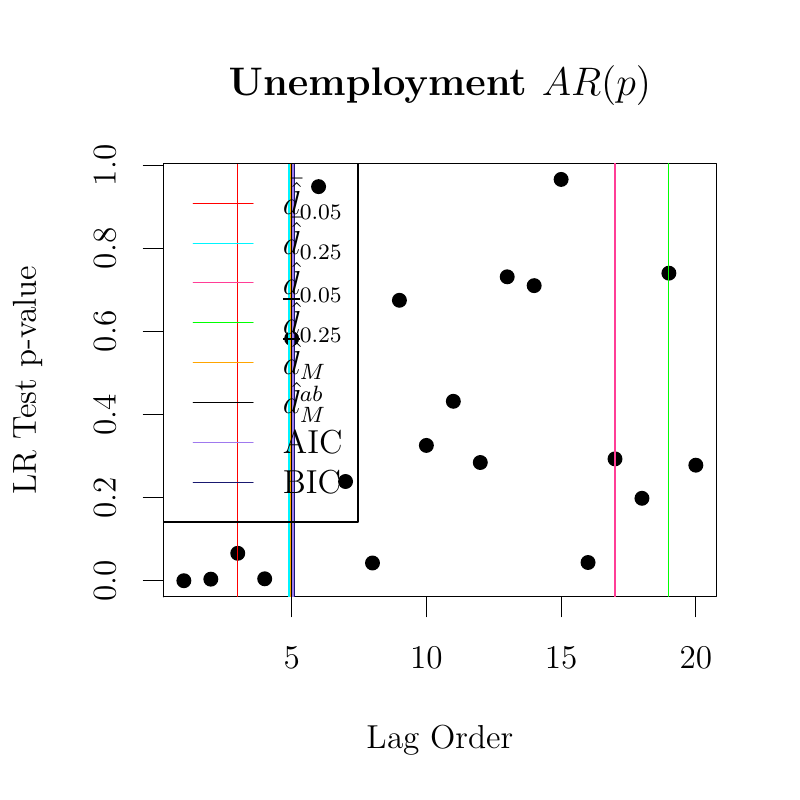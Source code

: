 % Created by tikzDevice version 0.10.1 on 2017-01-27 14:22:48
% !TEX encoding = UTF-8 Unicode
\documentclass[12pt]{article}
\nonstopmode

\usepackage{tikz}

\usepackage[active,tightpage,psfixbb]{preview}

\PreviewEnvironment{pgfpicture}

\setlength\PreviewBorder{0pt}

\newcommand{\SweaveOpts}[1]{}  % do not interfere with LaTeX
\newcommand{\SweaveInput}[1]{} % because they are not real TeX commands
\newcommand{\Sexpr}[1]{}       % will only be parsed by R



%\usepackage{endfloat}
% \usepackage{type1ec}
% \usepackage{subcaption}
% \usepackage{fullpage}
% \usepackage{enumerate}
% \usepackage{graphicx}
% \usepackage{graphics}
% \usepackage{multirow}
\usepackage{comment}
\usepackage{amsmath,amssymb,amsfonts,amsthm}
\usepackage{setspace}
%\usepackage{verbatim}
\usepackage{natbib}
\usepackage{bm}
\usepackage{pdflscape}
\usepackage{tikz}
%\usepackage{xr}
\usepackage{hyperref}

\newcommand{\dalphaU}{\bar{\hat{d}}_\alpha}
\newcommand{\dalphaB}{\underline{\hat{d}}_\alpha}
\newcommand{\dstar}{d^*}
\newcommand{\ps}{\bm{p}_D}
\newcommand{\dhat}{\hat{d}}
\newcommand{\dhatU}{\bar{\hat{d}}}
\newcommand{\dhatB}{\underline{\hat{d}}}
\newcommand{\dhatm}{\hat{d}_M}
\newcommand{\dhatmab}{\hat{d}^{ab}_M}
\newcommand{\hedged}{H_{0d}^{edge}}
\newcommand{\htotd}{H_{0d}^{tot}}
\newcommand{\EE}{\mathbb{E}}

\newcommand\independent{\protect\mathpalette{\protect\independenT}{\perp}}
\def\independenT#1#2{\mathrel{\rlap{$#1#2$}\mkern2mu{#1#2}}}


\doublespacing

\def\independenT#1#2{\mathrel{\rlap{$#1#2$}\mkern2mu{#1#2}}}
\newtheorem{conjecture}{Conjecture}
\newtheorem{ce}{Counter-Example}
%\newtheorem{ass}{Assumption}
\newtheorem{alg}{Algorithm}
%\newtheorem*{ass*}{Assumption}
\newtheorem{prop}{Proposition}
\newtheorem{lemma}{Lemma}
\newtheorem{remark}{Remark}

\newenvironment{ass}[2][Assumption:]{\begin{trivlist}
\item[\hskip \labelsep {\bfseries #1}\hskip \labelsep {\bfseries #2}.]}{\end{trivlist}}









\title{Sequential Specification Tests to Choose a Model: A
  Change-Point Approach}

\author{Adam Sales}


\begin{document}

\begin{tikzpicture}[x=1pt,y=1pt]
\definecolor{fillColor}{RGB}{255,255,255}
\path[use as bounding box,fill=fillColor,fill opacity=0.00] (0,0) rectangle (289.08,289.08);
\begin{scope}
\path[clip] ( 59.04, 73.44) rectangle (258.84,230.04);
\definecolor{fillColor}{RGB}{0,0,0}

\path[fill=fillColor] ( 66.44, 79.24) circle (  2.70);

\path[fill=fillColor] ( 76.18, 79.80) circle (  2.70);

\path[fill=fillColor] ( 85.91, 89.15) circle (  2.70);

\path[fill=fillColor] ( 95.65, 79.93) circle (  2.70);

\path[fill=fillColor] (105.39,166.73) circle (  2.70);

\path[fill=fillColor] (115.12,221.64) circle (  2.70);

\path[fill=fillColor] (124.86,115.09) circle (  2.70);

\path[fill=fillColor] (134.60, 85.64) circle (  2.70);

\path[fill=fillColor] (144.33,180.57) circle (  2.70);

\path[fill=fillColor] (154.07,128.13) circle (  2.70);

\path[fill=fillColor] (163.81,144.07) circle (  2.70);

\path[fill=fillColor] (173.55,121.95) circle (  2.70);

\path[fill=fillColor] (183.28,189.05) circle (  2.70);

\path[fill=fillColor] (193.02,185.86) circle (  2.70);

\path[fill=fillColor] (202.76,224.24) circle (  2.70);

\path[fill=fillColor] (212.49, 85.82) circle (  2.70);

\path[fill=fillColor] (222.23,123.26) circle (  2.70);

\path[fill=fillColor] (231.97,109.02) circle (  2.70);

\path[fill=fillColor] (241.70,190.37) circle (  2.70);

\path[fill=fillColor] (251.44,120.98) circle (  2.70);
\end{scope}
\begin{scope}
\path[clip] (  0.00,  0.00) rectangle (289.08,289.08);
\definecolor{drawColor}{RGB}{0,0,0}

\path[draw=drawColor,line width= 0.4pt,line join=round,line cap=round] (105.39, 73.44) -- (251.44, 73.44);

\path[draw=drawColor,line width= 0.4pt,line join=round,line cap=round] (105.39, 73.44) -- (105.39, 66.24);

\path[draw=drawColor,line width= 0.4pt,line join=round,line cap=round] (154.07, 73.44) -- (154.07, 66.24);

\path[draw=drawColor,line width= 0.4pt,line join=round,line cap=round] (202.76, 73.44) -- (202.76, 66.24);

\path[draw=drawColor,line width= 0.4pt,line join=round,line cap=round] (251.44, 73.44) -- (251.44, 66.24);

\node[text=drawColor,anchor=base,inner sep=0pt, outer sep=0pt, scale=  1.00] at (105.39, 47.52) {5};

\node[text=drawColor,anchor=base,inner sep=0pt, outer sep=0pt, scale=  1.00] at (154.07, 47.52) {10};

\node[text=drawColor,anchor=base,inner sep=0pt, outer sep=0pt, scale=  1.00] at (202.76, 47.52) {15};

\node[text=drawColor,anchor=base,inner sep=0pt, outer sep=0pt, scale=  1.00] at (251.44, 47.52) {20};

\path[draw=drawColor,line width= 0.4pt,line join=round,line cap=round] ( 59.04, 79.24) -- ( 59.04,229.37);

\path[draw=drawColor,line width= 0.4pt,line join=round,line cap=round] ( 59.04, 79.24) -- ( 51.84, 79.24);

\path[draw=drawColor,line width= 0.4pt,line join=round,line cap=round] ( 59.04,109.27) -- ( 51.84,109.27);

\path[draw=drawColor,line width= 0.4pt,line join=round,line cap=round] ( 59.04,139.29) -- ( 51.84,139.29);

\path[draw=drawColor,line width= 0.4pt,line join=round,line cap=round] ( 59.04,169.32) -- ( 51.84,169.32);

\path[draw=drawColor,line width= 0.4pt,line join=round,line cap=round] ( 59.04,199.34) -- ( 51.84,199.34);

\path[draw=drawColor,line width= 0.4pt,line join=round,line cap=round] ( 59.04,229.37) -- ( 51.84,229.37);

\node[text=drawColor,rotate= 90.00,anchor=base,inner sep=0pt, outer sep=0pt, scale=  1.00] at ( 41.76, 79.24) {0.0};

\node[text=drawColor,rotate= 90.00,anchor=base,inner sep=0pt, outer sep=0pt, scale=  1.00] at ( 41.76,109.27) {0.2};

\node[text=drawColor,rotate= 90.00,anchor=base,inner sep=0pt, outer sep=0pt, scale=  1.00] at ( 41.76,139.29) {0.4};

\node[text=drawColor,rotate= 90.00,anchor=base,inner sep=0pt, outer sep=0pt, scale=  1.00] at ( 41.76,169.32) {0.6};

\node[text=drawColor,rotate= 90.00,anchor=base,inner sep=0pt, outer sep=0pt, scale=  1.00] at ( 41.76,199.34) {0.8};

\node[text=drawColor,rotate= 90.00,anchor=base,inner sep=0pt, outer sep=0pt, scale=  1.00] at ( 41.76,229.37) {1.0};

\path[draw=drawColor,line width= 0.4pt,line join=round,line cap=round] ( 59.04, 73.44) --
	(258.84, 73.44) --
	(258.84,230.04) --
	( 59.04,230.04) --
	( 59.04, 73.44);
\end{scope}
\begin{scope}
\path[clip] (  0.00,  0.00) rectangle (289.08,289.08);
\definecolor{drawColor}{RGB}{0,0,0}

\node[text=drawColor,anchor=base,inner sep=0pt, outer sep=0pt, scale=  1.20] at (158.94,254.59) {\bfseries Unemployment $AR(p)$};

\node[text=drawColor,anchor=base,inner sep=0pt, outer sep=0pt, scale=  1.00] at (158.94, 18.72) {Lag Order};

\node[text=drawColor,rotate= 90.00,anchor=base,inner sep=0pt, outer sep=0pt, scale=  1.00] at ( 12.96,151.74) {LR Test p-value};
\end{scope}
\begin{scope}
\path[clip] ( 59.04, 73.44) rectangle (258.84,230.04);
\definecolor{drawColor}{RGB}{255,0,0}

\path[draw=drawColor,line width= 0.4pt,line join=round,line cap=round] ( 85.91, 73.44) -- ( 85.91,230.04);
\definecolor{drawColor}{RGB}{0,245,255}

\path[draw=drawColor,line width= 0.4pt,line join=round,line cap=round] (104.41, 73.44) -- (104.41,230.04);
\definecolor{drawColor}{RGB}{255,62,150}

\path[draw=drawColor,line width= 0.4pt,line join=round,line cap=round] (222.23, 73.44) -- (222.23,230.04);
\definecolor{drawColor}{RGB}{0,255,0}

\path[draw=drawColor,line width= 0.4pt,line join=round,line cap=round] (241.70, 73.44) -- (241.70,230.04);
\definecolor{drawColor}{RGB}{255,165,0}

\path[draw=drawColor,line width= 0.4pt,line join=round,line cap=round] (104.90, 73.44) -- (104.90,230.04);
\definecolor{drawColor}{RGB}{0,0,0}

\path[draw=drawColor,line width= 0.4pt,line join=round,line cap=round] (105.39, 73.44) -- (105.39,230.04);
\definecolor{drawColor}{RGB}{159,121,238}

\path[draw=drawColor,line width= 0.4pt,line join=round,line cap=round] (105.87, 73.44) -- (105.87,230.04);
\definecolor{drawColor}{RGB}{25,25,112}

\path[draw=drawColor,line width= 0.4pt,line join=round,line cap=round] (106.36, 73.44) -- (106.36,230.04);
\definecolor{drawColor}{RGB}{0,0,0}

\path[draw=drawColor,line width= 0.4pt,line join=round,line cap=round] ( 59.04,230.04) rectangle (129.36,100.44);
\definecolor{drawColor}{RGB}{255,0,0}

\path[draw=drawColor,line width= 0.4pt,line join=round,line cap=round] ( 69.84,215.64) -- ( 91.44,215.64);
\definecolor{drawColor}{RGB}{0,245,255}

\path[draw=drawColor,line width= 0.4pt,line join=round,line cap=round] ( 69.84,201.24) -- ( 91.44,201.24);
\definecolor{drawColor}{RGB}{255,62,150}

\path[draw=drawColor,line width= 0.4pt,line join=round,line cap=round] ( 69.84,186.84) -- ( 91.44,186.84);
\definecolor{drawColor}{RGB}{0,255,0}

\path[draw=drawColor,line width= 0.4pt,line join=round,line cap=round] ( 69.84,172.44) -- ( 91.44,172.44);
\definecolor{drawColor}{RGB}{255,165,0}

\path[draw=drawColor,line width= 0.4pt,line join=round,line cap=round] ( 69.84,158.04) -- ( 91.44,158.04);
\definecolor{drawColor}{RGB}{0,0,0}

\path[draw=drawColor,line width= 0.4pt,line join=round,line cap=round] ( 69.84,143.64) -- ( 91.44,143.64);
\definecolor{drawColor}{RGB}{159,121,238}

\path[draw=drawColor,line width= 0.4pt,line join=round,line cap=round] ( 69.84,129.24) -- ( 91.44,129.24);
\definecolor{drawColor}{RGB}{25,25,112}

\path[draw=drawColor,line width= 0.4pt,line join=round,line cap=round] ( 69.84,114.84) -- ( 91.44,114.84);
\definecolor{drawColor}{RGB}{0,0,0}

\node[text=drawColor,anchor=base west,inner sep=0pt, outer sep=0pt, scale=  1.00] at (102.24,211.51) {$\dhatU_{0.05}$};

\node[text=drawColor,anchor=base west,inner sep=0pt, outer sep=0pt, scale=  1.00] at (102.24,197.11) {$\dhatU_{0.25}$};

\node[text=drawColor,anchor=base west,inner sep=0pt, outer sep=0pt, scale=  1.00] at (102.24,182.71) {$\dhatB_{0.05}$};

\node[text=drawColor,anchor=base west,inner sep=0pt, outer sep=0pt, scale=  1.00] at (102.24,168.31) {$\dhatB_{0.25}$};

\node[text=drawColor,anchor=base west,inner sep=0pt, outer sep=0pt, scale=  1.00] at (102.24,153.91) {$\dhatm$};

\node[text=drawColor,anchor=base west,inner sep=0pt, outer sep=0pt, scale=  1.00] at (102.24,139.51) {$\dhatmab$};

\node[text=drawColor,anchor=base west,inner sep=0pt, outer sep=0pt, scale=  1.00] at (102.24,125.11) {AIC};

\node[text=drawColor,anchor=base west,inner sep=0pt, outer sep=0pt, scale=  1.00] at (102.24,110.71) {BIC};
\end{scope}
\end{tikzpicture}

\end{document}
